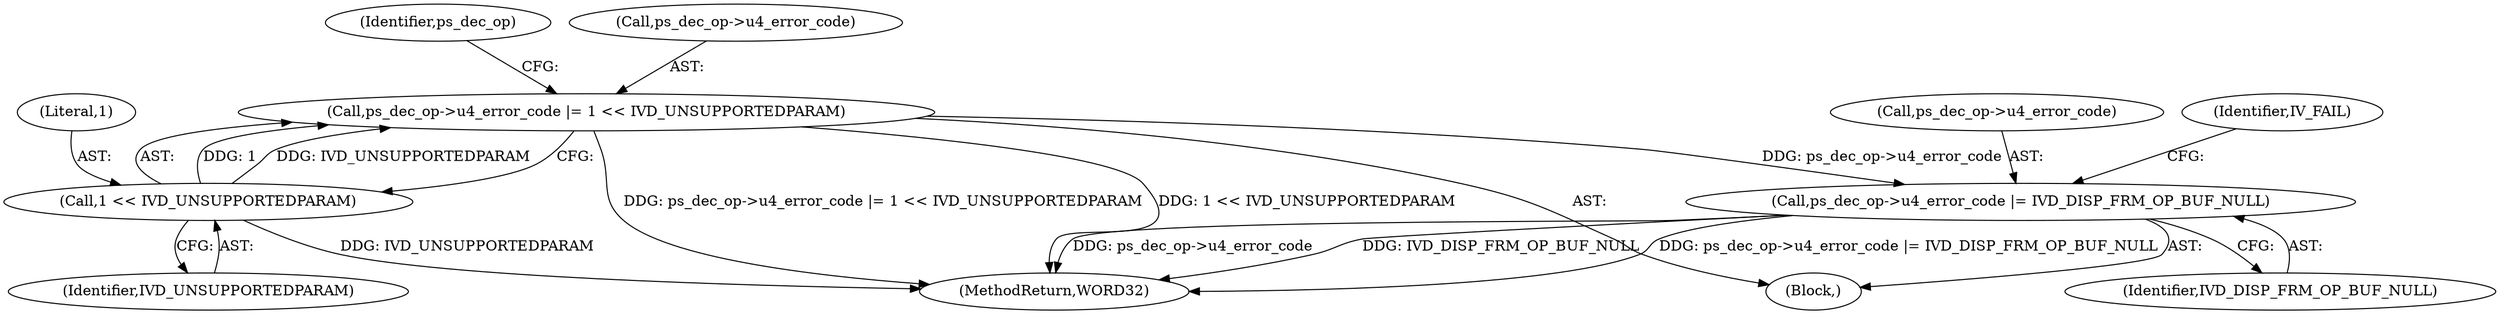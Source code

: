 digraph "0_Android_87fb7909c49e6a4510ba86ace1ffc83459c7e1b9@pointer" {
"1000414" [label="(Call,ps_dec_op->u4_error_code |= 1 << IVD_UNSUPPORTEDPARAM)"];
"1000418" [label="(Call,1 << IVD_UNSUPPORTEDPARAM)"];
"1000421" [label="(Call,ps_dec_op->u4_error_code |= IVD_DISP_FRM_OP_BUF_NULL)"];
"1001903" [label="(MethodReturn,WORD32)"];
"1000423" [label="(Identifier,ps_dec_op)"];
"1000419" [label="(Literal,1)"];
"1000420" [label="(Identifier,IVD_UNSUPPORTEDPARAM)"];
"1000421" [label="(Call,ps_dec_op->u4_error_code |= IVD_DISP_FRM_OP_BUF_NULL)"];
"1000415" [label="(Call,ps_dec_op->u4_error_code)"];
"1000427" [label="(Identifier,IV_FAIL)"];
"1000422" [label="(Call,ps_dec_op->u4_error_code)"];
"1000418" [label="(Call,1 << IVD_UNSUPPORTEDPARAM)"];
"1000414" [label="(Call,ps_dec_op->u4_error_code |= 1 << IVD_UNSUPPORTEDPARAM)"];
"1000425" [label="(Identifier,IVD_DISP_FRM_OP_BUF_NULL)"];
"1000413" [label="(Block,)"];
"1000414" -> "1000413"  [label="AST: "];
"1000414" -> "1000418"  [label="CFG: "];
"1000415" -> "1000414"  [label="AST: "];
"1000418" -> "1000414"  [label="AST: "];
"1000423" -> "1000414"  [label="CFG: "];
"1000414" -> "1001903"  [label="DDG: ps_dec_op->u4_error_code |= 1 << IVD_UNSUPPORTEDPARAM"];
"1000414" -> "1001903"  [label="DDG: 1 << IVD_UNSUPPORTEDPARAM"];
"1000418" -> "1000414"  [label="DDG: 1"];
"1000418" -> "1000414"  [label="DDG: IVD_UNSUPPORTEDPARAM"];
"1000414" -> "1000421"  [label="DDG: ps_dec_op->u4_error_code"];
"1000418" -> "1000420"  [label="CFG: "];
"1000419" -> "1000418"  [label="AST: "];
"1000420" -> "1000418"  [label="AST: "];
"1000418" -> "1001903"  [label="DDG: IVD_UNSUPPORTEDPARAM"];
"1000421" -> "1000413"  [label="AST: "];
"1000421" -> "1000425"  [label="CFG: "];
"1000422" -> "1000421"  [label="AST: "];
"1000425" -> "1000421"  [label="AST: "];
"1000427" -> "1000421"  [label="CFG: "];
"1000421" -> "1001903"  [label="DDG: ps_dec_op->u4_error_code"];
"1000421" -> "1001903"  [label="DDG: IVD_DISP_FRM_OP_BUF_NULL"];
"1000421" -> "1001903"  [label="DDG: ps_dec_op->u4_error_code |= IVD_DISP_FRM_OP_BUF_NULL"];
}
